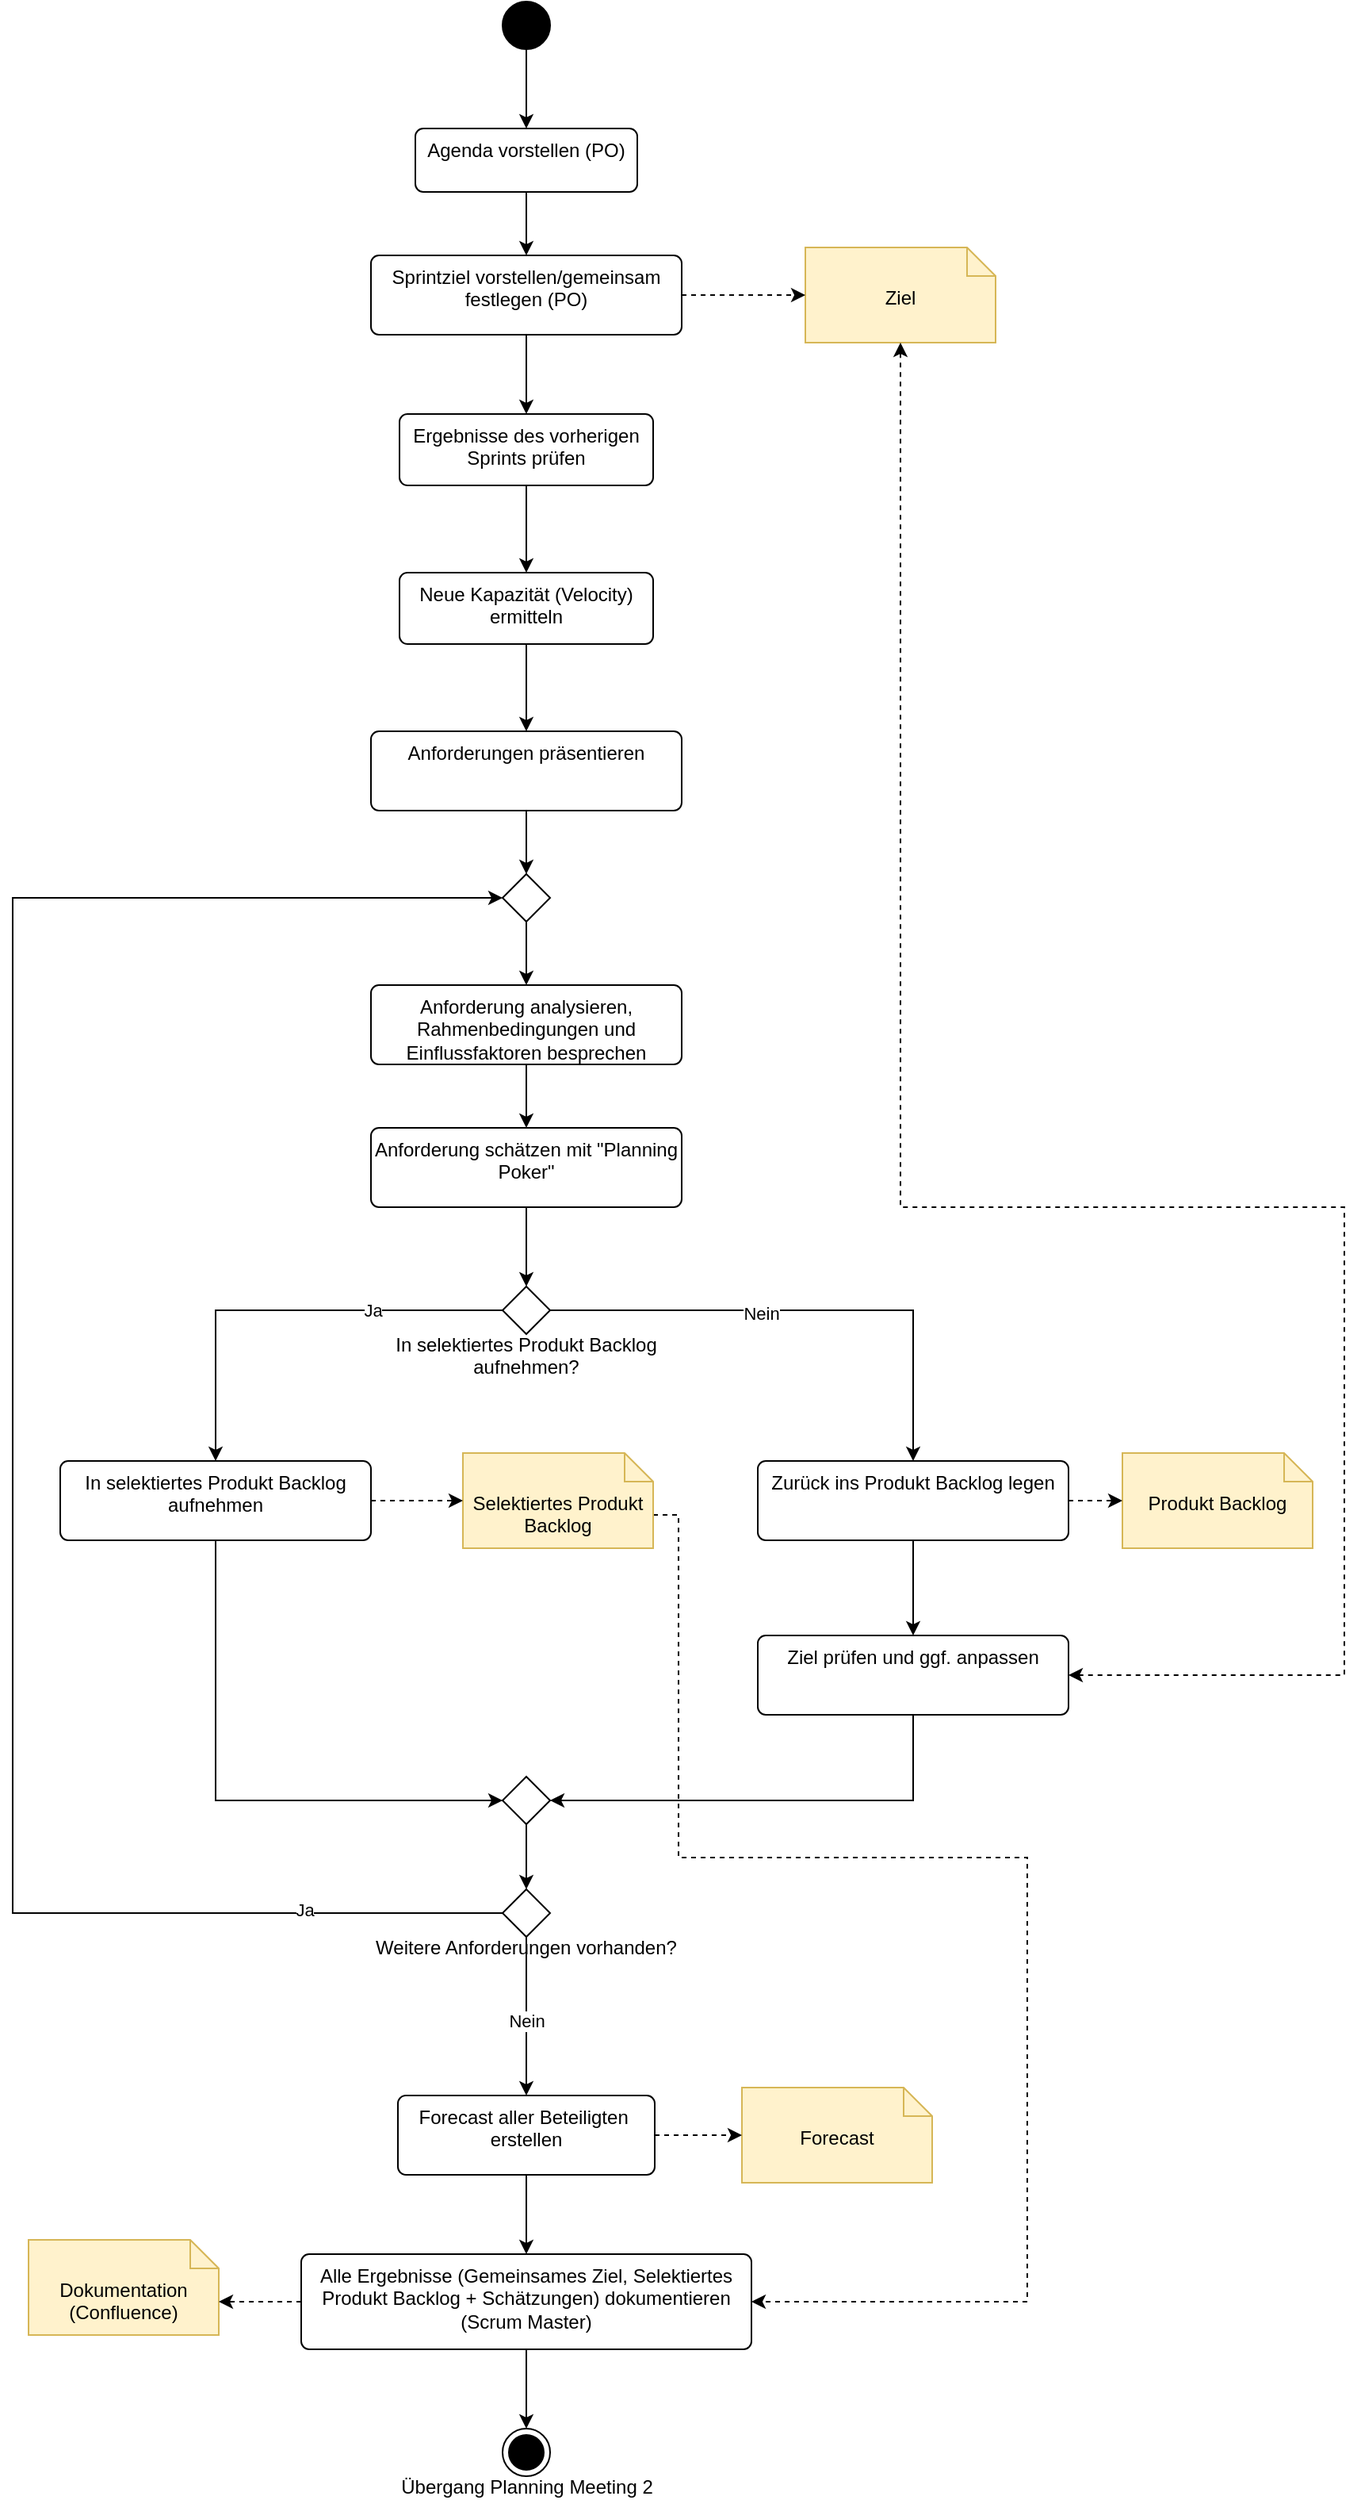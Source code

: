 <mxfile version="28.2.7">
  <diagram name="Seite-1" id="G27RqqwFhQ-beaCIJrTe">
    <mxGraphModel dx="1951" dy="1121" grid="1" gridSize="10" guides="1" tooltips="1" connect="1" arrows="1" fold="1" page="1" pageScale="1" pageWidth="827" pageHeight="1169" math="0" shadow="0">
      <root>
        <mxCell id="0" />
        <mxCell id="1" parent="0" />
        <mxCell id="yjNRjORKH7xYvhHbo6G5-21" style="edgeStyle=orthogonalEdgeStyle;rounded=0;orthogonalLoop=1;jettySize=auto;html=1;exitX=0.5;exitY=1;exitDx=0;exitDy=0;entryX=0.5;entryY=0;entryDx=0;entryDy=0;" edge="1" parent="1" source="yjNRjORKH7xYvhHbo6G5-1" target="yjNRjORKH7xYvhHbo6G5-4">
          <mxGeometry relative="1" as="geometry" />
        </mxCell>
        <mxCell id="yjNRjORKH7xYvhHbo6G5-1" value="" style="ellipse;fillColor=strokeColor;html=1;" vertex="1" parent="1">
          <mxGeometry x="399" y="20" width="30" height="30" as="geometry" />
        </mxCell>
        <mxCell id="yjNRjORKH7xYvhHbo6G5-39" style="edgeStyle=orthogonalEdgeStyle;rounded=0;orthogonalLoop=1;jettySize=auto;html=1;exitX=0.5;exitY=1;exitDx=0;exitDy=0;entryX=0.5;entryY=0;entryDx=0;entryDy=0;" edge="1" parent="1" source="yjNRjORKH7xYvhHbo6G5-4" target="yjNRjORKH7xYvhHbo6G5-19">
          <mxGeometry relative="1" as="geometry" />
        </mxCell>
        <mxCell id="yjNRjORKH7xYvhHbo6G5-4" value="Agenda vorstellen (PO)" style="html=1;align=center;verticalAlign=top;rounded=1;absoluteArcSize=1;arcSize=10;dashed=0;whiteSpace=wrap;fillColor=default;" vertex="1" parent="1">
          <mxGeometry x="344" y="100" width="140" height="40" as="geometry" />
        </mxCell>
        <mxCell id="yjNRjORKH7xYvhHbo6G5-41" style="edgeStyle=orthogonalEdgeStyle;rounded=0;orthogonalLoop=1;jettySize=auto;html=1;exitX=0.5;exitY=1;exitDx=0;exitDy=0;entryX=0.5;entryY=0;entryDx=0;entryDy=0;" edge="1" parent="1" source="yjNRjORKH7xYvhHbo6G5-13" target="yjNRjORKH7xYvhHbo6G5-15">
          <mxGeometry relative="1" as="geometry" />
        </mxCell>
        <mxCell id="yjNRjORKH7xYvhHbo6G5-13" value="Ergebnisse des vorherigen Sprints prüfen" style="html=1;align=center;verticalAlign=top;rounded=1;absoluteArcSize=1;arcSize=10;dashed=0;whiteSpace=wrap;fillColor=default;" vertex="1" parent="1">
          <mxGeometry x="334" y="280" width="160" height="45" as="geometry" />
        </mxCell>
        <mxCell id="yjNRjORKH7xYvhHbo6G5-42" style="edgeStyle=orthogonalEdgeStyle;rounded=0;orthogonalLoop=1;jettySize=auto;html=1;exitX=0.5;exitY=1;exitDx=0;exitDy=0;entryX=0.5;entryY=0;entryDx=0;entryDy=0;" edge="1" parent="1" source="yjNRjORKH7xYvhHbo6G5-15" target="yjNRjORKH7xYvhHbo6G5-32">
          <mxGeometry relative="1" as="geometry" />
        </mxCell>
        <mxCell id="yjNRjORKH7xYvhHbo6G5-15" value="Neue Kapazität (Velocity) ermitteln" style="html=1;align=center;verticalAlign=top;rounded=1;absoluteArcSize=1;arcSize=10;dashed=0;whiteSpace=wrap;fillColor=default;" vertex="1" parent="1">
          <mxGeometry x="334" y="380" width="160" height="45" as="geometry" />
        </mxCell>
        <mxCell id="yjNRjORKH7xYvhHbo6G5-40" style="edgeStyle=orthogonalEdgeStyle;rounded=0;orthogonalLoop=1;jettySize=auto;html=1;exitX=0.5;exitY=1;exitDx=0;exitDy=0;entryX=0.5;entryY=0;entryDx=0;entryDy=0;" edge="1" parent="1" source="yjNRjORKH7xYvhHbo6G5-19" target="yjNRjORKH7xYvhHbo6G5-13">
          <mxGeometry relative="1" as="geometry" />
        </mxCell>
        <mxCell id="yjNRjORKH7xYvhHbo6G5-19" value="Sprintziel vorstellen/gemeinsam festlegen (PO)" style="html=1;align=center;verticalAlign=top;rounded=1;absoluteArcSize=1;arcSize=10;dashed=0;whiteSpace=wrap;fillColor=default;" vertex="1" parent="1">
          <mxGeometry x="316" y="180" width="196" height="50" as="geometry" />
        </mxCell>
        <mxCell id="yjNRjORKH7xYvhHbo6G5-46" style="edgeStyle=orthogonalEdgeStyle;rounded=0;orthogonalLoop=1;jettySize=auto;html=1;exitX=0.5;exitY=1;exitDx=0;exitDy=0;entryX=0.5;entryY=0;entryDx=0;entryDy=0;" edge="1" parent="1" source="yjNRjORKH7xYvhHbo6G5-32" target="yjNRjORKH7xYvhHbo6G5-43">
          <mxGeometry relative="1" as="geometry" />
        </mxCell>
        <mxCell id="yjNRjORKH7xYvhHbo6G5-32" value="Anforderungen präsentieren" style="html=1;align=center;verticalAlign=top;rounded=1;absoluteArcSize=1;arcSize=10;dashed=0;whiteSpace=wrap;fillColor=default;" vertex="1" parent="1">
          <mxGeometry x="316" y="480" width="196" height="50" as="geometry" />
        </mxCell>
        <mxCell id="yjNRjORKH7xYvhHbo6G5-49" style="edgeStyle=orthogonalEdgeStyle;rounded=0;orthogonalLoop=1;jettySize=auto;html=1;exitX=0.5;exitY=1;exitDx=0;exitDy=0;entryX=0.5;entryY=0;entryDx=0;entryDy=0;" edge="1" parent="1" source="yjNRjORKH7xYvhHbo6G5-43" target="yjNRjORKH7xYvhHbo6G5-48">
          <mxGeometry relative="1" as="geometry" />
        </mxCell>
        <mxCell id="yjNRjORKH7xYvhHbo6G5-43" value="" style="rhombus;" vertex="1" parent="1">
          <mxGeometry x="399" y="570" width="30" height="30" as="geometry" />
        </mxCell>
        <mxCell id="yjNRjORKH7xYvhHbo6G5-53" style="edgeStyle=orthogonalEdgeStyle;rounded=0;orthogonalLoop=1;jettySize=auto;html=1;exitX=0.5;exitY=1;exitDx=0;exitDy=0;entryX=0.5;entryY=0;entryDx=0;entryDy=0;" edge="1" parent="1" source="yjNRjORKH7xYvhHbo6G5-48" target="yjNRjORKH7xYvhHbo6G5-52">
          <mxGeometry relative="1" as="geometry" />
        </mxCell>
        <mxCell id="yjNRjORKH7xYvhHbo6G5-48" value="Anforderung analysieren, Rahmenbedingungen und Einflussfaktoren besprechen" style="html=1;align=center;verticalAlign=top;rounded=1;absoluteArcSize=1;arcSize=10;dashed=0;whiteSpace=wrap;fillColor=default;" vertex="1" parent="1">
          <mxGeometry x="316" y="640" width="196" height="50" as="geometry" />
        </mxCell>
        <mxCell id="yjNRjORKH7xYvhHbo6G5-57" style="edgeStyle=orthogonalEdgeStyle;rounded=0;orthogonalLoop=1;jettySize=auto;html=1;exitX=0.5;exitY=1;exitDx=0;exitDy=0;entryX=0.5;entryY=0;entryDx=0;entryDy=0;" edge="1" parent="1" source="yjNRjORKH7xYvhHbo6G5-52" target="yjNRjORKH7xYvhHbo6G5-55">
          <mxGeometry relative="1" as="geometry" />
        </mxCell>
        <mxCell id="yjNRjORKH7xYvhHbo6G5-52" value="Anforderung schätzen mit &quot;Planning Poker&quot;" style="html=1;align=center;verticalAlign=top;rounded=1;absoluteArcSize=1;arcSize=10;dashed=0;whiteSpace=wrap;fillColor=default;" vertex="1" parent="1">
          <mxGeometry x="316" y="730" width="196" height="50" as="geometry" />
        </mxCell>
        <mxCell id="yjNRjORKH7xYvhHbo6G5-61" style="edgeStyle=orthogonalEdgeStyle;rounded=0;orthogonalLoop=1;jettySize=auto;html=1;exitX=0;exitY=0.5;exitDx=0;exitDy=0;entryX=0.5;entryY=0;entryDx=0;entryDy=0;" edge="1" parent="1" source="yjNRjORKH7xYvhHbo6G5-55" target="yjNRjORKH7xYvhHbo6G5-60">
          <mxGeometry relative="1" as="geometry" />
        </mxCell>
        <mxCell id="yjNRjORKH7xYvhHbo6G5-62" value="Ja" style="edgeLabel;html=1;align=center;verticalAlign=middle;resizable=0;points=[];" vertex="1" connectable="0" parent="yjNRjORKH7xYvhHbo6G5-61">
          <mxGeometry x="0.2" y="3" relative="1" as="geometry">
            <mxPoint x="83" y="-3" as="offset" />
          </mxGeometry>
        </mxCell>
        <mxCell id="yjNRjORKH7xYvhHbo6G5-66" style="edgeStyle=orthogonalEdgeStyle;rounded=0;orthogonalLoop=1;jettySize=auto;html=1;exitX=1;exitY=0.5;exitDx=0;exitDy=0;entryX=0.5;entryY=0;entryDx=0;entryDy=0;" edge="1" parent="1" source="yjNRjORKH7xYvhHbo6G5-55" target="yjNRjORKH7xYvhHbo6G5-64">
          <mxGeometry relative="1" as="geometry" />
        </mxCell>
        <mxCell id="yjNRjORKH7xYvhHbo6G5-67" value="Nein" style="edgeLabel;html=1;align=center;verticalAlign=middle;resizable=0;points=[];" vertex="1" connectable="0" parent="yjNRjORKH7xYvhHbo6G5-66">
          <mxGeometry x="-0.179" y="-2" relative="1" as="geometry">
            <mxPoint as="offset" />
          </mxGeometry>
        </mxCell>
        <mxCell id="yjNRjORKH7xYvhHbo6G5-55" value="&#xa;&#xa;&#xa;&#xa;In selektiertes Produkt Backlog&#xa;aufnehmen?" style="rhombus;" vertex="1" parent="1">
          <mxGeometry x="399" y="830" width="30" height="30" as="geometry" />
        </mxCell>
        <mxCell id="yjNRjORKH7xYvhHbo6G5-73" style="edgeStyle=orthogonalEdgeStyle;rounded=0;orthogonalLoop=1;jettySize=auto;html=1;exitX=0.5;exitY=1;exitDx=0;exitDy=0;entryX=0;entryY=0.5;entryDx=0;entryDy=0;" edge="1" parent="1" source="yjNRjORKH7xYvhHbo6G5-60" target="yjNRjORKH7xYvhHbo6G5-71">
          <mxGeometry relative="1" as="geometry" />
        </mxCell>
        <mxCell id="yjNRjORKH7xYvhHbo6G5-60" value="In selektiertes Produkt Backlog aufnehmen" style="html=1;align=center;verticalAlign=top;rounded=1;absoluteArcSize=1;arcSize=10;dashed=0;whiteSpace=wrap;fillColor=default;" vertex="1" parent="1">
          <mxGeometry x="120" y="940" width="196" height="50" as="geometry" />
        </mxCell>
        <mxCell id="yjNRjORKH7xYvhHbo6G5-70" style="edgeStyle=orthogonalEdgeStyle;rounded=0;orthogonalLoop=1;jettySize=auto;html=1;exitX=0.5;exitY=1;exitDx=0;exitDy=0;entryX=0.5;entryY=0;entryDx=0;entryDy=0;" edge="1" parent="1" source="yjNRjORKH7xYvhHbo6G5-64" target="yjNRjORKH7xYvhHbo6G5-69">
          <mxGeometry relative="1" as="geometry" />
        </mxCell>
        <mxCell id="yjNRjORKH7xYvhHbo6G5-64" value="Zurück ins Produkt Backlog legen" style="html=1;align=center;verticalAlign=top;rounded=1;absoluteArcSize=1;arcSize=10;dashed=0;whiteSpace=wrap;fillColor=default;" vertex="1" parent="1">
          <mxGeometry x="560" y="940" width="196" height="50" as="geometry" />
        </mxCell>
        <mxCell id="yjNRjORKH7xYvhHbo6G5-72" style="edgeStyle=orthogonalEdgeStyle;rounded=0;orthogonalLoop=1;jettySize=auto;html=1;exitX=0.5;exitY=1;exitDx=0;exitDy=0;entryX=1;entryY=0.5;entryDx=0;entryDy=0;" edge="1" parent="1" source="yjNRjORKH7xYvhHbo6G5-69" target="yjNRjORKH7xYvhHbo6G5-71">
          <mxGeometry relative="1" as="geometry" />
        </mxCell>
        <mxCell id="yjNRjORKH7xYvhHbo6G5-69" value="Ziel prüfen und ggf. anpassen" style="html=1;align=center;verticalAlign=top;rounded=1;absoluteArcSize=1;arcSize=10;dashed=0;whiteSpace=wrap;fillColor=default;" vertex="1" parent="1">
          <mxGeometry x="560" y="1050" width="196" height="50" as="geometry" />
        </mxCell>
        <mxCell id="yjNRjORKH7xYvhHbo6G5-75" style="edgeStyle=orthogonalEdgeStyle;rounded=0;orthogonalLoop=1;jettySize=auto;html=1;exitX=0.5;exitY=1;exitDx=0;exitDy=0;entryX=0.5;entryY=0;entryDx=0;entryDy=0;" edge="1" parent="1" source="yjNRjORKH7xYvhHbo6G5-71" target="yjNRjORKH7xYvhHbo6G5-74">
          <mxGeometry relative="1" as="geometry" />
        </mxCell>
        <mxCell id="yjNRjORKH7xYvhHbo6G5-71" value="" style="rhombus;" vertex="1" parent="1">
          <mxGeometry x="399" y="1139" width="30" height="30" as="geometry" />
        </mxCell>
        <mxCell id="yjNRjORKH7xYvhHbo6G5-76" style="edgeStyle=orthogonalEdgeStyle;rounded=0;orthogonalLoop=1;jettySize=auto;html=1;exitX=0;exitY=0.5;exitDx=0;exitDy=0;entryX=0;entryY=0.5;entryDx=0;entryDy=0;" edge="1" parent="1" source="yjNRjORKH7xYvhHbo6G5-74" target="yjNRjORKH7xYvhHbo6G5-43">
          <mxGeometry relative="1" as="geometry">
            <Array as="points">
              <mxPoint x="90" y="1225" />
              <mxPoint x="90" y="585" />
            </Array>
          </mxGeometry>
        </mxCell>
        <mxCell id="yjNRjORKH7xYvhHbo6G5-77" value="Ja" style="edgeLabel;html=1;align=center;verticalAlign=middle;resizable=0;points=[];" vertex="1" connectable="0" parent="yjNRjORKH7xYvhHbo6G5-76">
          <mxGeometry x="-0.801" y="-2" relative="1" as="geometry">
            <mxPoint as="offset" />
          </mxGeometry>
        </mxCell>
        <mxCell id="yjNRjORKH7xYvhHbo6G5-78" style="edgeStyle=orthogonalEdgeStyle;rounded=0;orthogonalLoop=1;jettySize=auto;html=1;exitX=0.5;exitY=1;exitDx=0;exitDy=0;entryX=0.5;entryY=0;entryDx=0;entryDy=0;" edge="1" parent="1" source="yjNRjORKH7xYvhHbo6G5-74" target="yjNRjORKH7xYvhHbo6G5-85">
          <mxGeometry relative="1" as="geometry">
            <mxPoint x="414" y="1350" as="targetPoint" />
          </mxGeometry>
        </mxCell>
        <mxCell id="yjNRjORKH7xYvhHbo6G5-79" value="Nein" style="edgeLabel;html=1;align=center;verticalAlign=middle;resizable=0;points=[];" vertex="1" connectable="0" parent="yjNRjORKH7xYvhHbo6G5-78">
          <mxGeometry x="0.054" relative="1" as="geometry">
            <mxPoint as="offset" />
          </mxGeometry>
        </mxCell>
        <mxCell id="yjNRjORKH7xYvhHbo6G5-74" value="&#xa;&#xa;&#xa;Weitere Anforderungen vorhanden?" style="rhombus;" vertex="1" parent="1">
          <mxGeometry x="399" y="1210" width="30" height="30" as="geometry" />
        </mxCell>
        <mxCell id="yjNRjORKH7xYvhHbo6G5-88" style="edgeStyle=orthogonalEdgeStyle;rounded=0;orthogonalLoop=1;jettySize=auto;html=1;exitX=0.5;exitY=1;exitDx=0;exitDy=0;entryX=0.5;entryY=0;entryDx=0;entryDy=0;" edge="1" parent="1" source="yjNRjORKH7xYvhHbo6G5-80" target="yjNRjORKH7xYvhHbo6G5-87">
          <mxGeometry relative="1" as="geometry" />
        </mxCell>
        <mxCell id="yjNRjORKH7xYvhHbo6G5-80" value="Alle Ergebnisse (Gemeinsames Ziel, Selektiertes Produkt Backlog + Schätzungen) dokumentieren&lt;br&gt;(Scrum Master)" style="html=1;align=center;verticalAlign=top;rounded=1;absoluteArcSize=1;arcSize=10;dashed=0;whiteSpace=wrap;fillColor=default;" vertex="1" parent="1">
          <mxGeometry x="272" y="1440" width="284" height="60" as="geometry" />
        </mxCell>
        <mxCell id="yjNRjORKH7xYvhHbo6G5-81" value="Ziel" style="shape=note2;boundedLbl=1;whiteSpace=wrap;html=1;size=18;verticalAlign=top;align=center;fillColor=#fff2cc;strokeColor=#d6b656;" vertex="1" parent="1">
          <mxGeometry x="590" y="175" width="120" height="60" as="geometry" />
        </mxCell>
        <mxCell id="yjNRjORKH7xYvhHbo6G5-82" style="edgeStyle=orthogonalEdgeStyle;rounded=0;orthogonalLoop=1;jettySize=auto;html=1;exitX=1;exitY=0.5;exitDx=0;exitDy=0;entryX=0;entryY=0.5;entryDx=0;entryDy=0;entryPerimeter=0;dashed=1;" edge="1" parent="1" source="yjNRjORKH7xYvhHbo6G5-19" target="yjNRjORKH7xYvhHbo6G5-81">
          <mxGeometry relative="1" as="geometry" />
        </mxCell>
        <mxCell id="yjNRjORKH7xYvhHbo6G5-83" style="edgeStyle=orthogonalEdgeStyle;rounded=0;orthogonalLoop=1;jettySize=auto;html=1;exitX=1;exitY=0.5;exitDx=0;exitDy=0;entryX=0.5;entryY=1;entryDx=0;entryDy=0;entryPerimeter=0;dashed=1;startArrow=classic;startFill=1;" edge="1" parent="1" source="yjNRjORKH7xYvhHbo6G5-69" target="yjNRjORKH7xYvhHbo6G5-81">
          <mxGeometry relative="1" as="geometry">
            <Array as="points">
              <mxPoint x="930" y="1075" />
              <mxPoint x="930" y="780" />
              <mxPoint x="650" y="780" />
            </Array>
          </mxGeometry>
        </mxCell>
        <mxCell id="yjNRjORKH7xYvhHbo6G5-86" style="edgeStyle=orthogonalEdgeStyle;rounded=0;orthogonalLoop=1;jettySize=auto;html=1;exitX=0.5;exitY=1;exitDx=0;exitDy=0;entryX=0.5;entryY=0;entryDx=0;entryDy=0;" edge="1" parent="1" source="yjNRjORKH7xYvhHbo6G5-85" target="yjNRjORKH7xYvhHbo6G5-80">
          <mxGeometry relative="1" as="geometry" />
        </mxCell>
        <mxCell id="yjNRjORKH7xYvhHbo6G5-85" value="Forecast aller Beteiligten&amp;nbsp; erstellen" style="html=1;align=center;verticalAlign=top;rounded=1;absoluteArcSize=1;arcSize=10;dashed=0;whiteSpace=wrap;" vertex="1" parent="1">
          <mxGeometry x="333" y="1340" width="162" height="50" as="geometry" />
        </mxCell>
        <mxCell id="yjNRjORKH7xYvhHbo6G5-87" value="&lt;div&gt;&lt;br&gt;&lt;/div&gt;&lt;div&gt;&lt;br&gt;&lt;/div&gt;&lt;div&gt;&lt;br&gt;&lt;/div&gt;&lt;div&gt;Übergang Planning Meeting 2&lt;/div&gt;" style="ellipse;html=1;shape=endState;fillColor=strokeColor;" vertex="1" parent="1">
          <mxGeometry x="399" y="1550" width="30" height="30" as="geometry" />
        </mxCell>
        <mxCell id="yjNRjORKH7xYvhHbo6G5-97" style="edgeStyle=orthogonalEdgeStyle;rounded=0;orthogonalLoop=1;jettySize=auto;html=1;exitX=0;exitY=0;exitDx=120;exitDy=39;exitPerimeter=0;entryX=1;entryY=0.5;entryDx=0;entryDy=0;dashed=1;" edge="1" parent="1" source="yjNRjORKH7xYvhHbo6G5-89" target="yjNRjORKH7xYvhHbo6G5-80">
          <mxGeometry relative="1" as="geometry">
            <Array as="points">
              <mxPoint x="510" y="974" />
              <mxPoint x="510" y="1190" />
              <mxPoint x="730" y="1190" />
              <mxPoint x="730" y="1470" />
            </Array>
          </mxGeometry>
        </mxCell>
        <mxCell id="yjNRjORKH7xYvhHbo6G5-89" value="Selektiertes Produkt Backlog" style="shape=note2;boundedLbl=1;whiteSpace=wrap;html=1;size=18;verticalAlign=top;align=center;fillColor=#fff2cc;strokeColor=#d6b656;" vertex="1" parent="1">
          <mxGeometry x="374" y="935" width="120" height="60" as="geometry" />
        </mxCell>
        <mxCell id="yjNRjORKH7xYvhHbo6G5-90" style="edgeStyle=orthogonalEdgeStyle;rounded=0;orthogonalLoop=1;jettySize=auto;html=1;exitX=1;exitY=0.5;exitDx=0;exitDy=0;entryX=0;entryY=0.5;entryDx=0;entryDy=0;entryPerimeter=0;dashed=1;" edge="1" parent="1" source="yjNRjORKH7xYvhHbo6G5-60" target="yjNRjORKH7xYvhHbo6G5-89">
          <mxGeometry relative="1" as="geometry" />
        </mxCell>
        <mxCell id="yjNRjORKH7xYvhHbo6G5-91" value="Produkt Backlog" style="shape=note2;boundedLbl=1;whiteSpace=wrap;html=1;size=18;verticalAlign=top;align=center;fillColor=#fff2cc;strokeColor=#d6b656;" vertex="1" parent="1">
          <mxGeometry x="790" y="935" width="120" height="60" as="geometry" />
        </mxCell>
        <mxCell id="yjNRjORKH7xYvhHbo6G5-92" style="edgeStyle=orthogonalEdgeStyle;rounded=0;orthogonalLoop=1;jettySize=auto;html=1;exitX=1;exitY=0.5;exitDx=0;exitDy=0;entryX=0;entryY=0.5;entryDx=0;entryDy=0;entryPerimeter=0;dashed=1;" edge="1" parent="1" source="yjNRjORKH7xYvhHbo6G5-64" target="yjNRjORKH7xYvhHbo6G5-91">
          <mxGeometry relative="1" as="geometry" />
        </mxCell>
        <mxCell id="yjNRjORKH7xYvhHbo6G5-93" value="Forecast" style="shape=note2;boundedLbl=1;whiteSpace=wrap;html=1;size=18;verticalAlign=top;align=center;fillColor=#fff2cc;strokeColor=#d6b656;" vertex="1" parent="1">
          <mxGeometry x="550" y="1335" width="120" height="60" as="geometry" />
        </mxCell>
        <mxCell id="yjNRjORKH7xYvhHbo6G5-94" style="edgeStyle=orthogonalEdgeStyle;rounded=0;orthogonalLoop=1;jettySize=auto;html=1;exitX=1;exitY=0.5;exitDx=0;exitDy=0;entryX=0;entryY=0.5;entryDx=0;entryDy=0;entryPerimeter=0;dashed=1;" edge="1" parent="1" source="yjNRjORKH7xYvhHbo6G5-85" target="yjNRjORKH7xYvhHbo6G5-93">
          <mxGeometry relative="1" as="geometry" />
        </mxCell>
        <mxCell id="yjNRjORKH7xYvhHbo6G5-98" value="Dokumentation&lt;br&gt;(Confluence)" style="shape=note2;boundedLbl=1;whiteSpace=wrap;html=1;size=18;verticalAlign=top;align=center;fillColor=#fff2cc;strokeColor=#d6b656;" vertex="1" parent="1">
          <mxGeometry x="100" y="1431" width="120" height="60" as="geometry" />
        </mxCell>
        <mxCell id="yjNRjORKH7xYvhHbo6G5-99" style="edgeStyle=orthogonalEdgeStyle;rounded=0;orthogonalLoop=1;jettySize=auto;html=1;exitX=0;exitY=0.5;exitDx=0;exitDy=0;entryX=0;entryY=0;entryDx=120;entryDy=39;entryPerimeter=0;dashed=1;" edge="1" parent="1" source="yjNRjORKH7xYvhHbo6G5-80" target="yjNRjORKH7xYvhHbo6G5-98">
          <mxGeometry relative="1" as="geometry">
            <mxPoint x="230" y="1410" as="targetPoint" />
          </mxGeometry>
        </mxCell>
      </root>
    </mxGraphModel>
  </diagram>
</mxfile>
